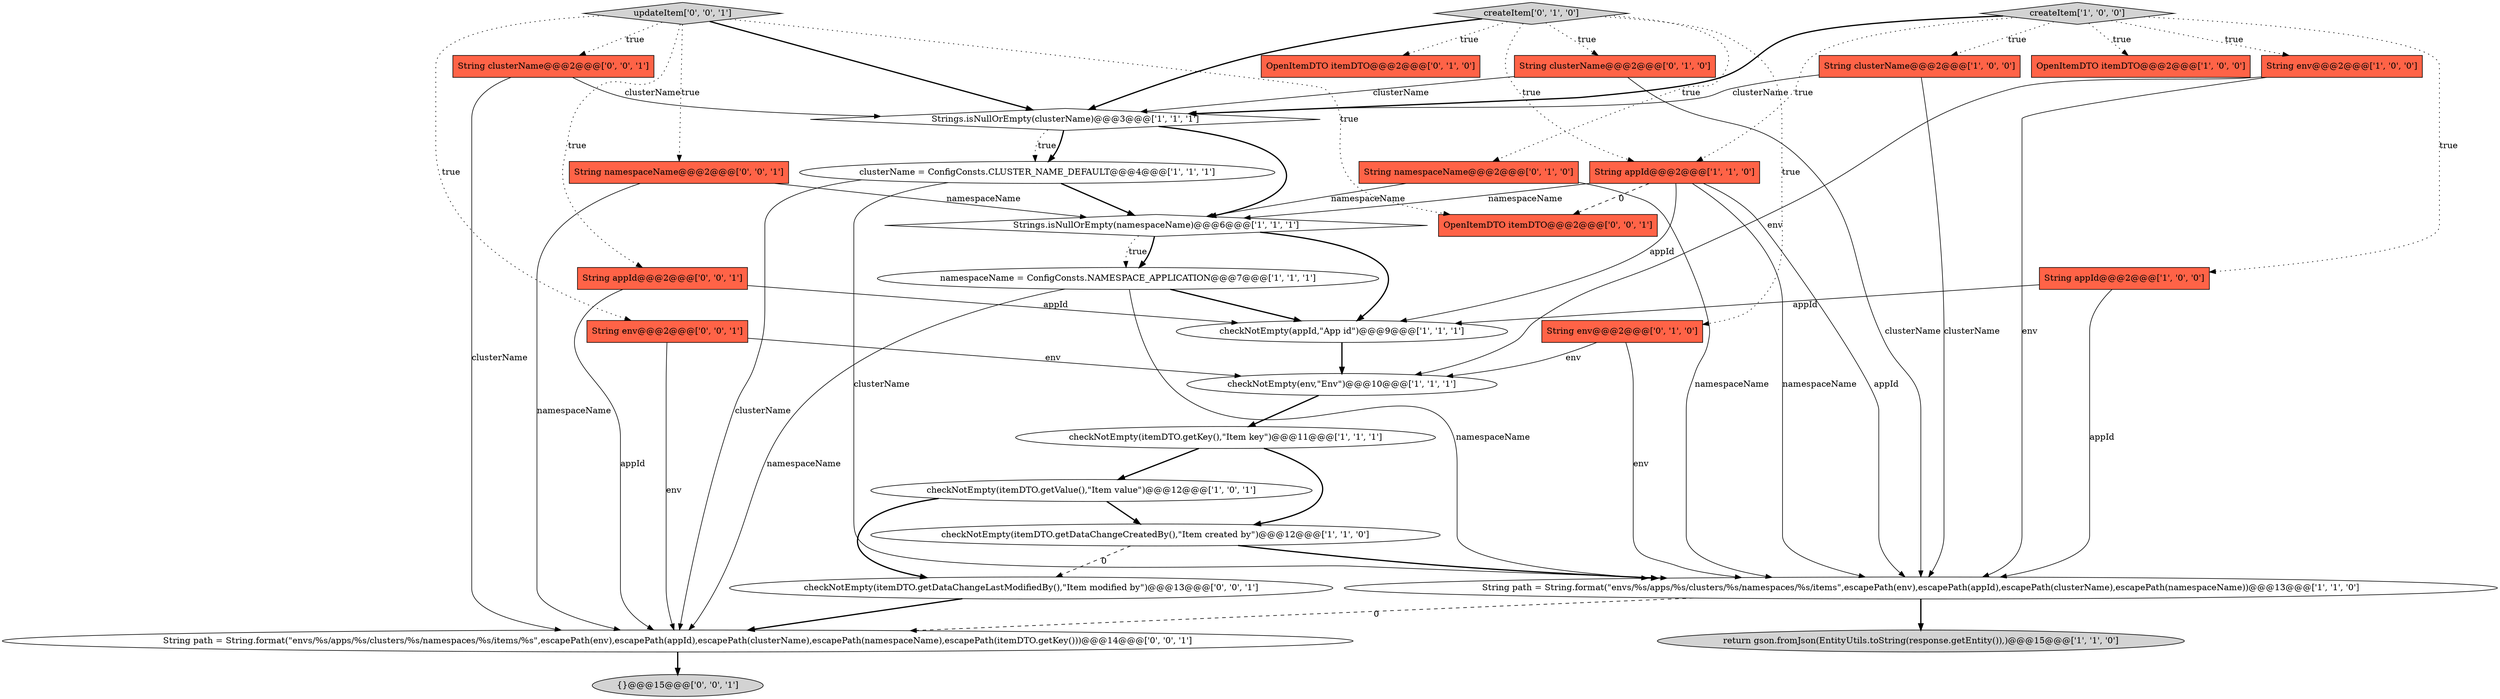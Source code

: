 digraph {
10 [style = filled, label = "String env@@@2@@@['1', '0', '0']", fillcolor = tomato, shape = box image = "AAA0AAABBB1BBB"];
25 [style = filled, label = "checkNotEmpty(itemDTO.getDataChangeLastModifiedBy(),\"Item modified by\")@@@13@@@['0', '0', '1']", fillcolor = white, shape = ellipse image = "AAA0AAABBB3BBB"];
13 [style = filled, label = "OpenItemDTO itemDTO@@@2@@@['1', '0', '0']", fillcolor = tomato, shape = box image = "AAA0AAABBB1BBB"];
5 [style = filled, label = "return gson.fromJson(EntityUtils.toString(response.getEntity()),)@@@15@@@['1', '1', '0']", fillcolor = lightgray, shape = ellipse image = "AAA0AAABBB1BBB"];
14 [style = filled, label = "String appId@@@2@@@['1', '1', '0']", fillcolor = tomato, shape = box image = "AAA0AAABBB1BBB"];
6 [style = filled, label = "createItem['1', '0', '0']", fillcolor = lightgray, shape = diamond image = "AAA0AAABBB1BBB"];
15 [style = filled, label = "checkNotEmpty(itemDTO.getKey(),\"Item key\")@@@11@@@['1', '1', '1']", fillcolor = white, shape = ellipse image = "AAA0AAABBB1BBB"];
28 [style = filled, label = "OpenItemDTO itemDTO@@@2@@@['0', '0', '1']", fillcolor = tomato, shape = box image = "AAA0AAABBB3BBB"];
20 [style = filled, label = "String namespaceName@@@2@@@['0', '1', '0']", fillcolor = tomato, shape = box image = "AAA0AAABBB2BBB"];
1 [style = filled, label = "String appId@@@2@@@['1', '0', '0']", fillcolor = tomato, shape = box image = "AAA0AAABBB1BBB"];
24 [style = filled, label = "String path = String.format(\"envs/%s/apps/%s/clusters/%s/namespaces/%s/items/%s\",escapePath(env),escapePath(appId),escapePath(clusterName),escapePath(namespaceName),escapePath(itemDTO.getKey()))@@@14@@@['0', '0', '1']", fillcolor = white, shape = ellipse image = "AAA0AAABBB3BBB"];
0 [style = filled, label = "checkNotEmpty(env,\"Env\")@@@10@@@['1', '1', '1']", fillcolor = white, shape = ellipse image = "AAA0AAABBB1BBB"];
3 [style = filled, label = "String path = String.format(\"envs/%s/apps/%s/clusters/%s/namespaces/%s/items\",escapePath(env),escapePath(appId),escapePath(clusterName),escapePath(namespaceName))@@@13@@@['1', '1', '0']", fillcolor = white, shape = ellipse image = "AAA0AAABBB1BBB"];
19 [style = filled, label = "String clusterName@@@2@@@['0', '1', '0']", fillcolor = tomato, shape = box image = "AAA0AAABBB2BBB"];
26 [style = filled, label = "String appId@@@2@@@['0', '0', '1']", fillcolor = tomato, shape = box image = "AAA0AAABBB3BBB"];
12 [style = filled, label = "String clusterName@@@2@@@['1', '0', '0']", fillcolor = tomato, shape = box image = "AAA0AAABBB1BBB"];
29 [style = filled, label = "{}@@@15@@@['0', '0', '1']", fillcolor = lightgray, shape = ellipse image = "AAA0AAABBB3BBB"];
30 [style = filled, label = "updateItem['0', '0', '1']", fillcolor = lightgray, shape = diamond image = "AAA0AAABBB3BBB"];
2 [style = filled, label = "checkNotEmpty(appId,\"App id\")@@@9@@@['1', '1', '1']", fillcolor = white, shape = ellipse image = "AAA0AAABBB1BBB"];
16 [style = filled, label = "namespaceName = ConfigConsts.NAMESPACE_APPLICATION@@@7@@@['1', '1', '1']", fillcolor = white, shape = ellipse image = "AAA0AAABBB1BBB"];
4 [style = filled, label = "Strings.isNullOrEmpty(namespaceName)@@@6@@@['1', '1', '1']", fillcolor = white, shape = diamond image = "AAA0AAABBB1BBB"];
9 [style = filled, label = "checkNotEmpty(itemDTO.getValue(),\"Item value\")@@@12@@@['1', '0', '1']", fillcolor = white, shape = ellipse image = "AAA0AAABBB1BBB"];
22 [style = filled, label = "String env@@@2@@@['0', '0', '1']", fillcolor = tomato, shape = box image = "AAA0AAABBB3BBB"];
27 [style = filled, label = "String namespaceName@@@2@@@['0', '0', '1']", fillcolor = tomato, shape = box image = "AAA0AAABBB3BBB"];
11 [style = filled, label = "checkNotEmpty(itemDTO.getDataChangeCreatedBy(),\"Item created by\")@@@12@@@['1', '1', '0']", fillcolor = white, shape = ellipse image = "AAA0AAABBB1BBB"];
18 [style = filled, label = "String env@@@2@@@['0', '1', '0']", fillcolor = tomato, shape = box image = "AAA0AAABBB2BBB"];
17 [style = filled, label = "OpenItemDTO itemDTO@@@2@@@['0', '1', '0']", fillcolor = tomato, shape = box image = "AAA0AAABBB2BBB"];
7 [style = filled, label = "clusterName = ConfigConsts.CLUSTER_NAME_DEFAULT@@@4@@@['1', '1', '1']", fillcolor = white, shape = ellipse image = "AAA0AAABBB1BBB"];
21 [style = filled, label = "createItem['0', '1', '0']", fillcolor = lightgray, shape = diamond image = "AAA0AAABBB2BBB"];
8 [style = filled, label = "Strings.isNullOrEmpty(clusterName)@@@3@@@['1', '1', '1']", fillcolor = white, shape = diamond image = "AAA0AAABBB1BBB"];
23 [style = filled, label = "String clusterName@@@2@@@['0', '0', '1']", fillcolor = tomato, shape = box image = "AAA0AAABBB3BBB"];
23->24 [style = solid, label="clusterName"];
21->20 [style = dotted, label="true"];
9->11 [style = bold, label=""];
14->4 [style = solid, label="namespaceName"];
19->8 [style = solid, label="clusterName"];
26->24 [style = solid, label="appId"];
19->3 [style = solid, label="clusterName"];
1->3 [style = solid, label="appId"];
21->18 [style = dotted, label="true"];
16->24 [style = solid, label="namespaceName"];
30->27 [style = dotted, label="true"];
14->28 [style = dashed, label="0"];
16->3 [style = solid, label="namespaceName"];
6->13 [style = dotted, label="true"];
3->24 [style = dashed, label="0"];
6->1 [style = dotted, label="true"];
23->8 [style = solid, label="clusterName"];
21->8 [style = bold, label=""];
8->7 [style = dotted, label="true"];
10->3 [style = solid, label="env"];
26->2 [style = solid, label="appId"];
20->3 [style = solid, label="namespaceName"];
14->3 [style = solid, label="namespaceName"];
21->17 [style = dotted, label="true"];
30->26 [style = dotted, label="true"];
7->4 [style = bold, label=""];
4->2 [style = bold, label=""];
24->29 [style = bold, label=""];
16->2 [style = bold, label=""];
1->2 [style = solid, label="appId"];
0->15 [style = bold, label=""];
18->3 [style = solid, label="env"];
12->3 [style = solid, label="clusterName"];
18->0 [style = solid, label="env"];
27->4 [style = solid, label="namespaceName"];
8->7 [style = bold, label=""];
10->0 [style = solid, label="env"];
6->10 [style = dotted, label="true"];
25->24 [style = bold, label=""];
6->14 [style = dotted, label="true"];
2->0 [style = bold, label=""];
3->5 [style = bold, label=""];
15->11 [style = bold, label=""];
20->4 [style = solid, label="namespaceName"];
14->3 [style = solid, label="appId"];
11->3 [style = bold, label=""];
15->9 [style = bold, label=""];
7->3 [style = solid, label="clusterName"];
9->25 [style = bold, label=""];
21->19 [style = dotted, label="true"];
6->8 [style = bold, label=""];
30->23 [style = dotted, label="true"];
27->24 [style = solid, label="namespaceName"];
21->14 [style = dotted, label="true"];
11->25 [style = dashed, label="0"];
12->8 [style = solid, label="clusterName"];
22->24 [style = solid, label="env"];
4->16 [style = dotted, label="true"];
6->12 [style = dotted, label="true"];
8->4 [style = bold, label=""];
30->8 [style = bold, label=""];
7->24 [style = solid, label="clusterName"];
30->28 [style = dotted, label="true"];
30->22 [style = dotted, label="true"];
14->2 [style = solid, label="appId"];
22->0 [style = solid, label="env"];
4->16 [style = bold, label=""];
}
